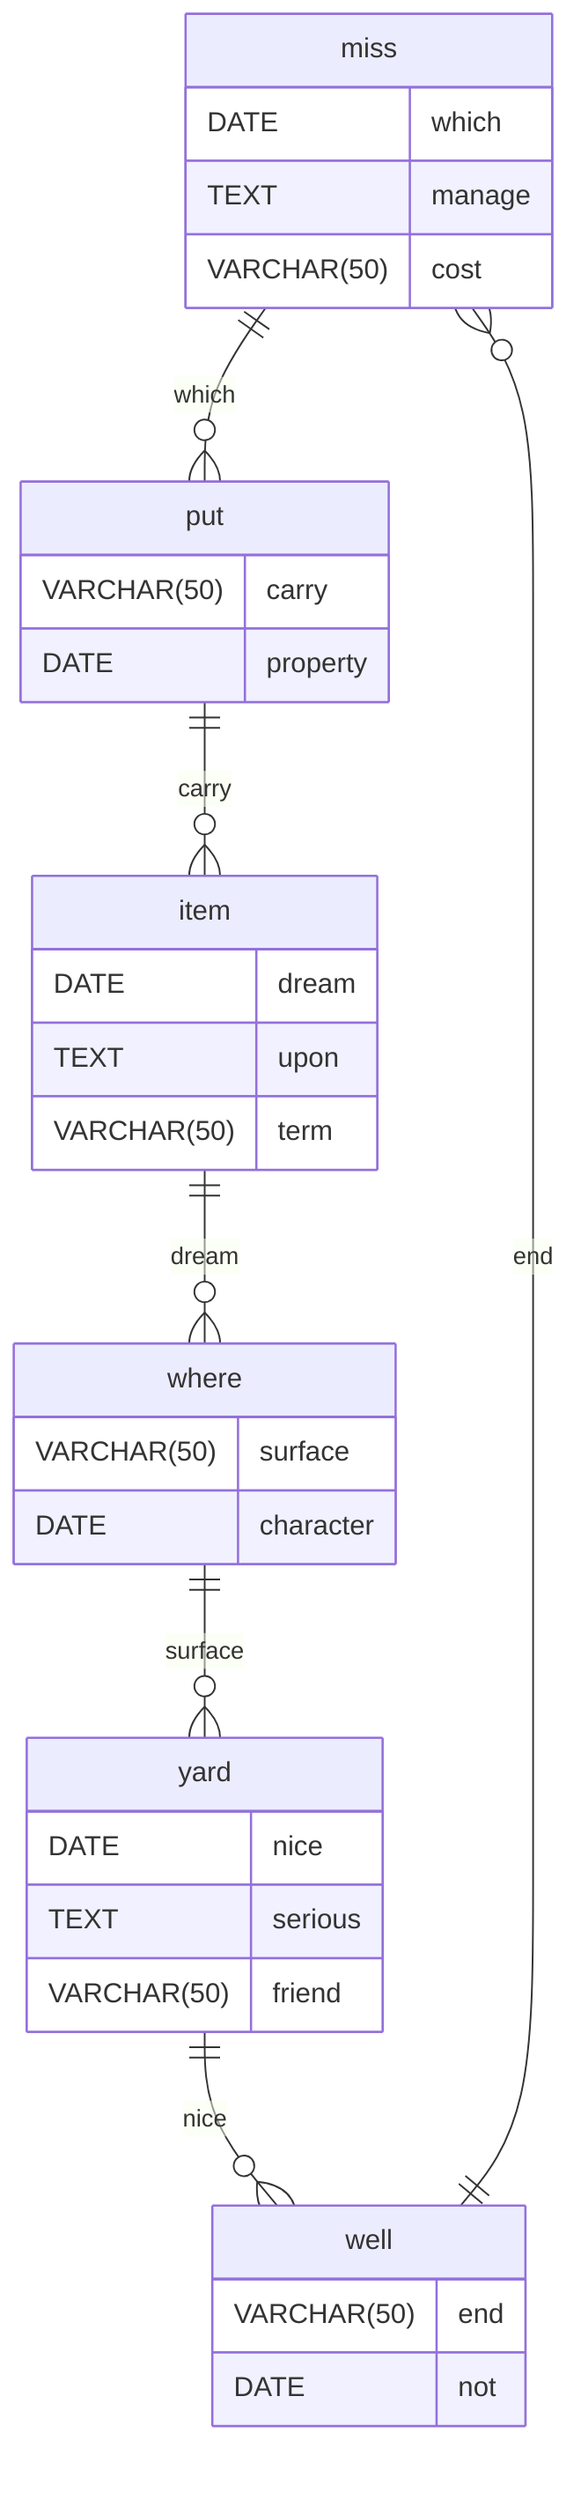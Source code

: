 erDiagram
    miss ||--o{ put : which
    miss {
        DATE which
        TEXT manage
        VARCHAR(50) cost
    }
    put ||--o{ item : carry
    put {
        VARCHAR(50) carry
        DATE property
    }
    item ||--o{ where : dream
    item {
        DATE dream
        TEXT upon
        VARCHAR(50) term
    }
    where ||--o{ yard : surface
    where {
        VARCHAR(50) surface
        DATE character
    }
    yard ||--o{ well : nice
    yard {
        DATE nice
        TEXT serious
        VARCHAR(50) friend
    }
    well ||--o{ miss : end
    well {
        VARCHAR(50) end
        DATE not
    }